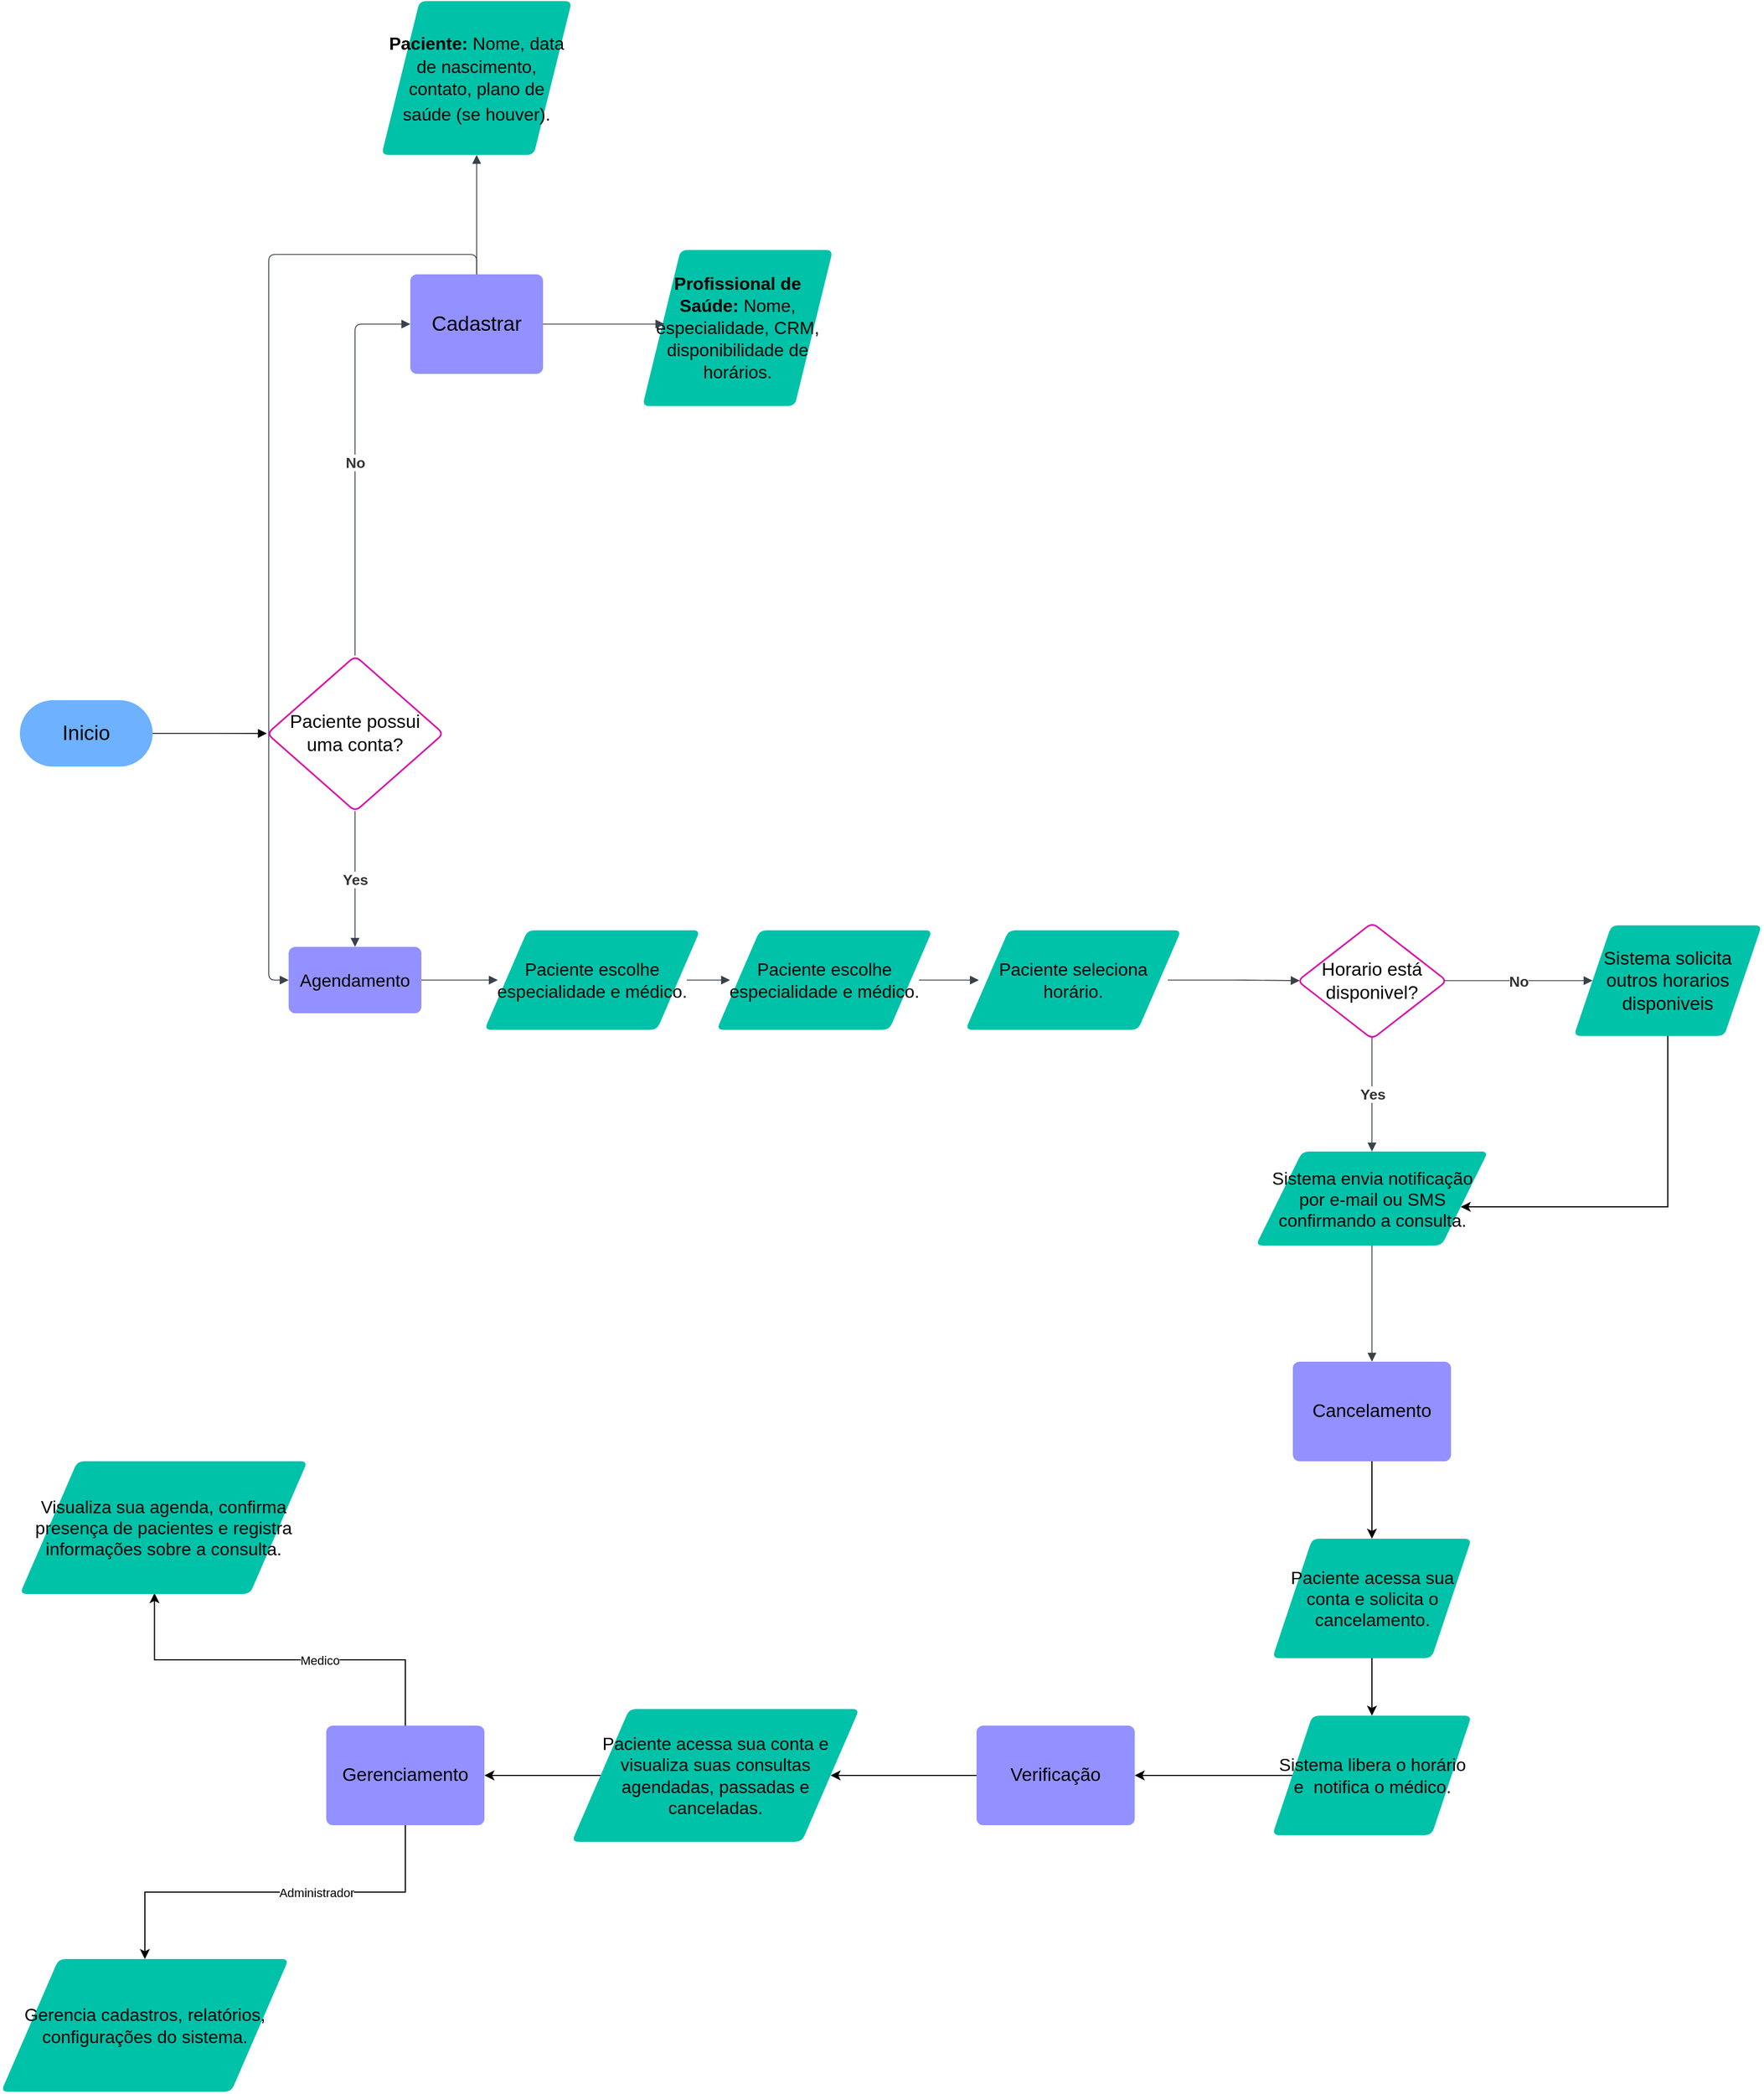 <mxfile version="24.7.12">
  <diagram id="kgpKYQtTHZ0yAKxKKP6v" name="Page-1">
    <mxGraphModel dx="1311" dy="2866" grid="1" gridSize="10" guides="1" tooltips="1" connect="1" arrows="1" fold="1" page="1" pageScale="1" pageWidth="850" pageHeight="1100" math="0" shadow="0">
      <root>
        <mxCell id="0" />
        <mxCell id="1" parent="0" />
        <mxCell id="YIZn3OgmK-Fc1lFr46rT-8" value="&lt;div style=&quot;display: flex; justify-content: center; text-align: center; align-items: baseline; font-size: 0; line-height: 1.25;margin-top: -2px;&quot;&gt;&lt;span&gt;&lt;span style=&quot;font-size:18.5px;font-family: Helvetica;&quot;&gt; &lt;/span&gt;&lt;span style=&quot;font-size:16px;font-weight: bold;font-family: Helvetica;&quot;&gt;Paciente:&lt;/span&gt;&lt;span style=&quot;font-size:16px;font-family: Helvetica;&quot;&gt; Nome, data de nascimento, contato, plano de saúde (se houver).&lt;/span&gt;&lt;span style=&quot;font-size:18.5px;font-family: Helvetica;&quot;&gt; &lt;/span&gt;&lt;/span&gt;&lt;/div&gt;" style="html=1;overflow=block;blockSpacing=1;whiteSpace=wrap;shape=parallelogram;perimeter=parallelogramPerimeter;anchorPointDirection=0;fontSize=13;fontFamily=Helvetica;spacing=3.8;strokeOpacity=0;fillOpacity=100;rounded=1;absoluteArcSize=1;arcSize=12;fillColor=#00c2a8;strokeWidth=0.8;lucidId=QQI_pbLYlIJx;" vertex="1" parent="1">
          <mxGeometry x="372" y="-1230" width="172" height="139" as="geometry" />
        </mxCell>
        <mxCell id="YIZn3OgmK-Fc1lFr46rT-9" value="Cadastrar" style="html=1;overflow=block;blockSpacing=1;whiteSpace=wrap;fontSize=18.5;fontFamily=Helvetica;spacing=3.8;strokeOpacity=0;fillOpacity=100;rounded=1;absoluteArcSize=1;arcSize=12;fillColor=#9391ff;strokeWidth=0.8;lucidId=QQI_IPzIiCOo;" vertex="1" parent="1">
          <mxGeometry x="398" y="-983" width="120" height="90" as="geometry" />
        </mxCell>
        <mxCell id="YIZn3OgmK-Fc1lFr46rT-10" value="Inicio" style="html=1;overflow=block;blockSpacing=1;whiteSpace=wrap;rounded=1;arcSize=50;fontSize=18.5;fontFamily=Helvetica;spacing=3.8;strokeOpacity=0;fillOpacity=100;fillColor=#6db1ff;strokeWidth=0.8;lucidId=QQI_TQkChOIm;" vertex="1" parent="1">
          <mxGeometry x="45" y="-598" width="120" height="60" as="geometry" />
        </mxCell>
        <mxCell id="YIZn3OgmK-Fc1lFr46rT-12" value="" style="html=1;jettySize=18;whiteSpace=wrap;fontSize=13;strokeOpacity=100;strokeWidth=0.8;rounded=1;arcSize=12;edgeStyle=orthogonalEdgeStyle;startArrow=none;endArrow=block;endFill=1;exitX=1;exitY=0.5;exitPerimeter=0;lucidId=M2I_8~3_aaZc;" edge="1" parent="1" source="YIZn3OgmK-Fc1lFr46rT-10" target="YIZn3OgmK-Fc1lFr46rT-57">
          <mxGeometry width="100" height="100" relative="1" as="geometry">
            <Array as="points" />
            <mxPoint x="280" y="-567" as="targetPoint" />
          </mxGeometry>
        </mxCell>
        <mxCell id="YIZn3OgmK-Fc1lFr46rT-13" value="&lt;div style=&quot;display: flex; justify-content: center; text-align: center; align-items: baseline; font-size: 0; line-height: 1.25;margin-top: -2px;&quot;&gt;&lt;span&gt;&lt;span style=&quot;font-size:16px;font-weight: bold;font-family: Helvetica;&quot;&gt;Profissional de Saúde:&lt;/span&gt;&lt;span style=&quot;font-size:16px;font-family: Helvetica;&quot;&gt; Nome, especialidade, CRM, disponibilidade de horários.&lt;/span&gt;&lt;/span&gt;&lt;/div&gt;" style="html=1;overflow=block;blockSpacing=1;whiteSpace=wrap;shape=parallelogram;perimeter=parallelogramPerimeter;anchorPointDirection=0;fontSize=13;fontFamily=Helvetica;spacing=3.8;strokeOpacity=0;fillOpacity=100;rounded=1;absoluteArcSize=1;arcSize=12;fillColor=#00c2a8;strokeWidth=0.8;lucidId=VbJ_eVQJ_TcY;" vertex="1" parent="1">
          <mxGeometry x="608" y="-1005" width="172" height="141" as="geometry" />
        </mxCell>
        <mxCell id="YIZn3OgmK-Fc1lFr46rT-14" value="" style="html=1;jettySize=18;whiteSpace=wrap;fontSize=13.3;fontColor=#333333;fontStyle=1;strokeColor=#3a414a;strokeOpacity=100;strokeWidth=0.8;rounded=1;arcSize=12;edgeStyle=orthogonalEdgeStyle;startArrow=none;endArrow=block;endFill=1;exitX=0.5;exitY=1;lucidId=HfJ_jg~cBg-F;exitDx=0;exitDy=0;" edge="1" parent="1" source="YIZn3OgmK-Fc1lFr46rT-57">
          <mxGeometry width="100" height="100" relative="1" as="geometry">
            <Array as="points" />
            <mxPoint x="348" y="-375" as="targetPoint" />
            <mxPoint x="348.5" y="-506.5" as="sourcePoint" />
          </mxGeometry>
        </mxCell>
        <mxCell id="YIZn3OgmK-Fc1lFr46rT-15" value="Yes" style="text;html=1;resizable=0;labelBackgroundColor=default;align=center;verticalAlign=middle;fontStyle=1;fontColor=#333333;fontSize=13.3;" vertex="1" parent="YIZn3OgmK-Fc1lFr46rT-14">
          <mxGeometry relative="1" as="geometry" />
        </mxCell>
        <mxCell id="YIZn3OgmK-Fc1lFr46rT-16" value="Agendamento" style="html=1;overflow=block;blockSpacing=1;whiteSpace=wrap;fontSize=16;fontFamily=Helvetica;spacing=3.8;strokeOpacity=0;fillOpacity=100;rounded=1;absoluteArcSize=1;arcSize=12;fillColor=#9391ff;strokeWidth=0.8;lucidId=WgJ_OmT9v-VH;" vertex="1" parent="1">
          <mxGeometry x="288" y="-375" width="120" height="60" as="geometry" />
        </mxCell>
        <mxCell id="YIZn3OgmK-Fc1lFr46rT-17" value="" style="html=1;jettySize=18;whiteSpace=wrap;fontSize=13;strokeColor=#3a414a;strokeOpacity=100;strokeWidth=0.8;rounded=1;arcSize=12;edgeStyle=orthogonalEdgeStyle;startArrow=none;endArrow=block;endFill=1;exitX=1;exitY=0.5;exitPerimeter=0;entryX=0.062;entryY=0.5;entryPerimeter=0;lucidId=jkJ_B18swH-g;" edge="1" parent="1" source="YIZn3OgmK-Fc1lFr46rT-16" target="YIZn3OgmK-Fc1lFr46rT-18">
          <mxGeometry width="100" height="100" relative="1" as="geometry">
            <Array as="points" />
          </mxGeometry>
        </mxCell>
        <mxCell id="YIZn3OgmK-Fc1lFr46rT-18" value="Paciente escolhe especialidade e médico." style="html=1;overflow=block;blockSpacing=1;whiteSpace=wrap;shape=parallelogram;perimeter=parallelogramPerimeter;anchorPointDirection=0;fontSize=16;fontColor=default;spacing=3.8;strokeOpacity=0;fillOpacity=100;rounded=1;absoluteArcSize=1;arcSize=12;fillColor=#00c2a8;strokeWidth=0.8;lucidId=EkJ_7SGfC_O8;" vertex="1" parent="1">
          <mxGeometry x="465" y="-390" width="195" height="90" as="geometry" />
        </mxCell>
        <mxCell id="YIZn3OgmK-Fc1lFr46rT-19" value="" style="html=1;jettySize=18;whiteSpace=wrap;fontSize=13;strokeColor=#3a414a;strokeOpacity=100;strokeWidth=0.8;rounded=1;arcSize=12;edgeStyle=orthogonalEdgeStyle;startArrow=none;endArrow=block;endFill=1;exitX=1;exitY=0.5;exitPerimeter=0;entryX=0.115;entryY=0.475;entryPerimeter=0;lucidId=FpJ_L1yaipvq;" edge="1" parent="1" source="YIZn3OgmK-Fc1lFr46rT-9" target="YIZn3OgmK-Fc1lFr46rT-13">
          <mxGeometry width="100" height="100" relative="1" as="geometry">
            <Array as="points" />
          </mxGeometry>
        </mxCell>
        <mxCell id="YIZn3OgmK-Fc1lFr46rT-20" value="" style="html=1;jettySize=18;whiteSpace=wrap;fontSize=13;strokeColor=#3a414a;strokeOpacity=100;strokeWidth=0.8;rounded=1;arcSize=12;edgeStyle=orthogonalEdgeStyle;startArrow=none;endArrow=block;endFill=1;exitX=0.5;exitY=0;exitPerimeter=0;entryX=0;entryY=0.5;entryPerimeter=0;lucidId=prJ_A45VfQpZ;" edge="1" parent="1" source="YIZn3OgmK-Fc1lFr46rT-9" target="YIZn3OgmK-Fc1lFr46rT-16">
          <mxGeometry width="100" height="100" relative="1" as="geometry">
            <Array as="points" />
          </mxGeometry>
        </mxCell>
        <mxCell id="YIZn3OgmK-Fc1lFr46rT-21" value="Paciente escolhe especialidade e médico." style="html=1;overflow=block;blockSpacing=1;whiteSpace=wrap;shape=parallelogram;perimeter=parallelogramPerimeter;anchorPointDirection=0;fontSize=16;spacing=3.8;strokeOpacity=0;fillOpacity=100;rounded=1;absoluteArcSize=1;arcSize=12;fillColor=#00c2a8;strokeWidth=0.8;lucidId=OsJ_163GYdNo;" vertex="1" parent="1">
          <mxGeometry x="675" y="-390" width="195" height="90" as="geometry" />
        </mxCell>
        <mxCell id="YIZn3OgmK-Fc1lFr46rT-22" value="" style="html=1;jettySize=18;whiteSpace=wrap;fontSize=13.3;fontColor=#333333;fontStyle=1;strokeColor=#3a414a;strokeOpacity=100;strokeWidth=0.8;rounded=1;arcSize=12;edgeStyle=orthogonalEdgeStyle;startArrow=none;endArrow=block;endFill=1;exitX=0.5;exitY=0;entryX=0;entryY=0.5;entryPerimeter=0;lucidId=3tJ_Wr6hLbdY;exitDx=0;exitDy=0;" edge="1" parent="1" source="YIZn3OgmK-Fc1lFr46rT-57" target="YIZn3OgmK-Fc1lFr46rT-9">
          <mxGeometry width="100" height="100" relative="1" as="geometry">
            <Array as="points" />
            <mxPoint x="348.5" y="-628.5" as="sourcePoint" />
          </mxGeometry>
        </mxCell>
        <mxCell id="YIZn3OgmK-Fc1lFr46rT-23" value="No" style="text;html=1;resizable=0;labelBackgroundColor=default;align=center;verticalAlign=middle;fontStyle=1;fontColor=#333333;fontSize=13.3;" vertex="1" parent="YIZn3OgmK-Fc1lFr46rT-22">
          <mxGeometry relative="1" as="geometry" />
        </mxCell>
        <mxCell id="YIZn3OgmK-Fc1lFr46rT-24" value="" style="html=1;jettySize=18;whiteSpace=wrap;fontSize=13;strokeColor=#3a414a;strokeOpacity=100;strokeWidth=0.8;rounded=1;arcSize=12;edgeStyle=orthogonalEdgeStyle;startArrow=none;endArrow=block;endFill=1;exitX=0.5;exitY=0;exitPerimeter=0;entryX=0.5;entryY=1;entryPerimeter=0;lucidId=quJ_~4nU6OxI;" edge="1" parent="1" source="YIZn3OgmK-Fc1lFr46rT-9" target="YIZn3OgmK-Fc1lFr46rT-8">
          <mxGeometry width="100" height="100" relative="1" as="geometry">
            <Array as="points" />
          </mxGeometry>
        </mxCell>
        <mxCell id="YIZn3OgmK-Fc1lFr46rT-25" value="" style="html=1;jettySize=18;whiteSpace=wrap;fontSize=13;strokeColor=#3a414a;strokeOpacity=100;strokeWidth=0.8;rounded=1;arcSize=12;edgeStyle=orthogonalEdgeStyle;startArrow=none;endArrow=block;endFill=1;exitX=0.938;exitY=0.5;exitPerimeter=0;entryX=0.062;entryY=0.5;entryPerimeter=0;lucidId=UuJ_Hll9U-qZ;" edge="1" parent="1" source="YIZn3OgmK-Fc1lFr46rT-18" target="YIZn3OgmK-Fc1lFr46rT-21">
          <mxGeometry width="100" height="100" relative="1" as="geometry">
            <Array as="points" />
          </mxGeometry>
        </mxCell>
        <mxCell id="YIZn3OgmK-Fc1lFr46rT-26" value="" style="html=1;jettySize=18;whiteSpace=wrap;fontSize=13;strokeColor=#3a414a;strokeOpacity=100;strokeWidth=0.8;rounded=1;arcSize=12;edgeStyle=orthogonalEdgeStyle;startArrow=none;endArrow=block;endFill=1;exitX=0.938;exitY=0.5;exitPerimeter=0;entryX=0.062;entryY=0.5;entryPerimeter=0;lucidId=0uJ_AKJRlGoW;" edge="1" parent="1" source="YIZn3OgmK-Fc1lFr46rT-21" target="YIZn3OgmK-Fc1lFr46rT-27">
          <mxGeometry width="100" height="100" relative="1" as="geometry">
            <Array as="points" />
          </mxGeometry>
        </mxCell>
        <mxCell id="YIZn3OgmK-Fc1lFr46rT-27" value="Paciente seleciona horário.    " style="html=1;overflow=block;blockSpacing=1;whiteSpace=wrap;shape=parallelogram;perimeter=parallelogramPerimeter;anchorPointDirection=0;fontSize=16;spacing=3.8;strokeOpacity=0;fillOpacity=100;rounded=1;absoluteArcSize=1;arcSize=12;fillColor=#00c2a8;strokeWidth=0.8;lucidId=0uJ_kOH82g5J;" vertex="1" parent="1">
          <mxGeometry x="900" y="-390" width="195" height="90" as="geometry" />
        </mxCell>
        <mxCell id="YIZn3OgmK-Fc1lFr46rT-28" value="Horario está disponivel?" style="html=1;overflow=block;blockSpacing=1;whiteSpace=wrap;rhombus;fontSize=16.7;spacing=3.8;strokeColor=#d916a8;strokeOpacity=100;fillOpacity=0;rounded=1;absoluteArcSize=1;arcSize=12;fillColor=#000000;strokeWidth=1.5;lucidId=DyJ_rzGWwYGw;" vertex="1" parent="1">
          <mxGeometry x="1200" y="-397" width="135" height="105" as="geometry" />
        </mxCell>
        <mxCell id="YIZn3OgmK-Fc1lFr46rT-29" value="" style="html=1;jettySize=18;whiteSpace=wrap;fontSize=13;strokeColor=#3a414a;strokeOpacity=100;strokeWidth=0.8;rounded=1;arcSize=12;edgeStyle=orthogonalEdgeStyle;startArrow=none;endArrow=block;endFill=1;exitX=0.938;exitY=0.5;exitPerimeter=0;entryX=0.016;entryY=0.5;entryPerimeter=0;lucidId=YyJ_zF9gCQRK;" edge="1" parent="1" source="YIZn3OgmK-Fc1lFr46rT-27" target="YIZn3OgmK-Fc1lFr46rT-28">
          <mxGeometry width="100" height="100" relative="1" as="geometry">
            <Array as="points" />
          </mxGeometry>
        </mxCell>
        <mxCell id="YIZn3OgmK-Fc1lFr46rT-30" value="" style="html=1;jettySize=18;whiteSpace=wrap;fontSize=13.3;fontColor=#333333;fontStyle=1;strokeColor=#3a414a;strokeOpacity=100;strokeWidth=0.8;rounded=1;arcSize=12;edgeStyle=orthogonalEdgeStyle;startArrow=none;endArrow=block;endFill=1;exitX=0.5;exitY=0.988;exitPerimeter=0;lucidId=4zJ_9_pGZEbC;entryX=0.5;entryY=0;entryDx=0;entryDy=0;" edge="1" parent="1" source="YIZn3OgmK-Fc1lFr46rT-28" target="YIZn3OgmK-Fc1lFr46rT-32">
          <mxGeometry width="100" height="100" relative="1" as="geometry">
            <Array as="points" />
            <mxPoint x="1268" y="-195" as="targetPoint" />
          </mxGeometry>
        </mxCell>
        <mxCell id="YIZn3OgmK-Fc1lFr46rT-31" value="Yes" style="text;html=1;resizable=0;labelBackgroundColor=default;align=center;verticalAlign=middle;fontStyle=1;fontColor=#333333;fontSize=13.3;" vertex="1" parent="YIZn3OgmK-Fc1lFr46rT-30">
          <mxGeometry relative="1" as="geometry" />
        </mxCell>
        <mxCell id="YIZn3OgmK-Fc1lFr46rT-32" value="Sistema envia notificação por e-mail ou SMS confirmando a consulta." style="html=1;overflow=block;blockSpacing=1;whiteSpace=wrap;shape=parallelogram;perimeter=parallelogramPerimeter;anchorPointDirection=0;fontSize=16;spacing=3.8;strokeOpacity=0;fillOpacity=100;rounded=1;absoluteArcSize=1;arcSize=12;fillColor=#00c2a8;strokeWidth=0.8;lucidId=PAJ_E-d_Suj7;align=center;" vertex="1" parent="1">
          <mxGeometry x="1162.5" y="-190" width="210" height="85" as="geometry" />
        </mxCell>
        <mxCell id="YIZn3OgmK-Fc1lFr46rT-33" value="" style="html=1;jettySize=18;whiteSpace=wrap;fontSize=13.3;fontColor=#333333;fontStyle=1;strokeColor=#3a414a;strokeOpacity=100;strokeWidth=0.8;rounded=1;arcSize=12;edgeStyle=orthogonalEdgeStyle;startArrow=none;endArrow=block;endFill=1;exitX=0.984;exitY=0.5;exitPerimeter=0;lucidId=gGJ_axX_6smn;" edge="1" parent="1" source="YIZn3OgmK-Fc1lFr46rT-28" target="YIZn3OgmK-Fc1lFr46rT-35">
          <mxGeometry width="100" height="100" relative="1" as="geometry">
            <Array as="points" />
          </mxGeometry>
        </mxCell>
        <mxCell id="YIZn3OgmK-Fc1lFr46rT-34" value="No" style="text;html=1;resizable=0;labelBackgroundColor=default;align=center;verticalAlign=middle;fontStyle=1;fontColor=#333333;fontSize=13.3;" vertex="1" parent="YIZn3OgmK-Fc1lFr46rT-33">
          <mxGeometry relative="1" as="geometry" />
        </mxCell>
        <mxCell id="YIZn3OgmK-Fc1lFr46rT-52" style="edgeStyle=orthogonalEdgeStyle;rounded=0;orthogonalLoop=1;jettySize=auto;html=1;" edge="1" parent="1" source="YIZn3OgmK-Fc1lFr46rT-35" target="YIZn3OgmK-Fc1lFr46rT-32">
          <mxGeometry relative="1" as="geometry">
            <mxPoint x="1490" y="-140" as="targetPoint" />
            <Array as="points">
              <mxPoint x="1535" y="-140" />
            </Array>
          </mxGeometry>
        </mxCell>
        <mxCell id="YIZn3OgmK-Fc1lFr46rT-35" value="Sistema solicita outros horarios disponiveis" style="html=1;overflow=block;blockSpacing=1;whiteSpace=wrap;shape=parallelogram;perimeter=parallelogramPerimeter;anchorPointDirection=0;fontSize=16.7;fontColor=default;spacing=3.8;strokeOpacity=0;fillOpacity=100;rounded=1;absoluteArcSize=1;arcSize=12;fillColor=#00c2a8;strokeWidth=0.8;lucidId=jGJ_lGAf3IDa;" vertex="1" parent="1">
          <mxGeometry x="1450" y="-394.5" width="170" height="100" as="geometry" />
        </mxCell>
        <mxCell id="YIZn3OgmK-Fc1lFr46rT-36" value="" style="html=1;jettySize=18;whiteSpace=wrap;fontSize=13;strokeColor=#3a414a;strokeOpacity=100;strokeWidth=0.8;rounded=1;arcSize=12;edgeStyle=orthogonalEdgeStyle;startArrow=none;endArrow=block;endFill=1;exitX=0.5;exitY=1;exitPerimeter=0;entryX=0.5;entryY=0;entryPerimeter=0;lucidId=rJJ_5ob82Y1e;" edge="1" parent="1" source="YIZn3OgmK-Fc1lFr46rT-32" target="YIZn3OgmK-Fc1lFr46rT-37">
          <mxGeometry width="100" height="100" relative="1" as="geometry">
            <Array as="points" />
          </mxGeometry>
        </mxCell>
        <mxCell id="YIZn3OgmK-Fc1lFr46rT-45" style="edgeStyle=orthogonalEdgeStyle;rounded=0;orthogonalLoop=1;jettySize=auto;html=1;" edge="1" parent="1" source="YIZn3OgmK-Fc1lFr46rT-37" target="YIZn3OgmK-Fc1lFr46rT-39">
          <mxGeometry relative="1" as="geometry" />
        </mxCell>
        <mxCell id="YIZn3OgmK-Fc1lFr46rT-37" value="Cancelamento" style="html=1;overflow=block;blockSpacing=1;whiteSpace=wrap;fontSize=16.7;fontColor=default;spacing=9;strokeOpacity=0;fillOpacity=100;rounded=1;absoluteArcSize=1;arcSize=12;fillColor=#9391ff;strokeWidth=0.8;lucidId=uJJ_8ado.Bnw;" vertex="1" parent="1">
          <mxGeometry x="1196" width="143" height="90" as="geometry" />
        </mxCell>
        <mxCell id="YIZn3OgmK-Fc1lFr46rT-44" value="" style="edgeStyle=orthogonalEdgeStyle;rounded=0;orthogonalLoop=1;jettySize=auto;html=1;" edge="1" parent="1" source="YIZn3OgmK-Fc1lFr46rT-39" target="YIZn3OgmK-Fc1lFr46rT-43">
          <mxGeometry relative="1" as="geometry" />
        </mxCell>
        <mxCell id="YIZn3OgmK-Fc1lFr46rT-39" value="Paciente acessa sua conta e solicita o cancelamento." style="html=1;overflow=block;blockSpacing=1;whiteSpace=wrap;shape=parallelogram;perimeter=parallelogramPerimeter;anchorPointDirection=0;fontSize=16;fontColor=default;spacing=3.8;strokeOpacity=0;fillOpacity=100;rounded=1;absoluteArcSize=1;arcSize=12;fillColor=#00c2a8;strokeWidth=0.8;lucidId=hKJ_4CayDnIb;" vertex="1" parent="1">
          <mxGeometry x="1177.5" y="160" width="180" height="108" as="geometry" />
        </mxCell>
        <mxCell id="YIZn3OgmK-Fc1lFr46rT-59" style="edgeStyle=orthogonalEdgeStyle;rounded=0;orthogonalLoop=1;jettySize=auto;html=1;entryX=1;entryY=0.5;entryDx=0;entryDy=0;" edge="1" parent="1" source="YIZn3OgmK-Fc1lFr46rT-43" target="YIZn3OgmK-Fc1lFr46rT-55">
          <mxGeometry relative="1" as="geometry" />
        </mxCell>
        <mxCell id="YIZn3OgmK-Fc1lFr46rT-43" value="Sistema libera o horário e&amp;nbsp; notifica o médico." style="html=1;overflow=block;blockSpacing=1;whiteSpace=wrap;shape=parallelogram;perimeter=parallelogramPerimeter;anchorPointDirection=0;fontSize=16;fontColor=default;spacing=3.8;strokeOpacity=0;fillOpacity=100;rounded=1;absoluteArcSize=1;arcSize=12;fillColor=#00c2a8;strokeWidth=0.8;lucidId=hKJ_4CayDnIb;" vertex="1" parent="1">
          <mxGeometry x="1177.5" y="320" width="180" height="108" as="geometry" />
        </mxCell>
        <mxCell id="YIZn3OgmK-Fc1lFr46rT-64" style="edgeStyle=orthogonalEdgeStyle;rounded=0;orthogonalLoop=1;jettySize=auto;html=1;exitX=0;exitY=0.5;exitDx=0;exitDy=0;" edge="1" parent="1" source="YIZn3OgmK-Fc1lFr46rT-55" target="YIZn3OgmK-Fc1lFr46rT-62">
          <mxGeometry relative="1" as="geometry" />
        </mxCell>
        <mxCell id="YIZn3OgmK-Fc1lFr46rT-55" value="Verificação" style="html=1;overflow=block;blockSpacing=1;whiteSpace=wrap;fontSize=16.7;fontColor=default;spacing=9;strokeOpacity=0;fillOpacity=100;rounded=1;absoluteArcSize=1;arcSize=12;fillColor=#9391ff;strokeWidth=0.8;lucidId=uJJ_8ado.Bnw;" vertex="1" parent="1">
          <mxGeometry x="910" y="329" width="143" height="90" as="geometry" />
        </mxCell>
        <mxCell id="YIZn3OgmK-Fc1lFr46rT-57" value="Paciente possui uma conta?" style="html=1;overflow=block;blockSpacing=1;whiteSpace=wrap;rhombus;fontSize=16.7;spacing=3.8;strokeColor=#d916a8;strokeOpacity=100;fillOpacity=0;rounded=1;absoluteArcSize=1;arcSize=12;fillColor=#000000;strokeWidth=1.5;lucidId=DyJ_rzGWwYGw;" vertex="1" parent="1">
          <mxGeometry x="268.25" y="-638.25" width="159.5" height="140.5" as="geometry" />
        </mxCell>
        <mxCell id="YIZn3OgmK-Fc1lFr46rT-67" style="edgeStyle=orthogonalEdgeStyle;rounded=0;orthogonalLoop=1;jettySize=auto;html=1;exitX=0;exitY=0.5;exitDx=0;exitDy=0;entryX=1;entryY=0.5;entryDx=0;entryDy=0;" edge="1" parent="1" source="YIZn3OgmK-Fc1lFr46rT-62" target="YIZn3OgmK-Fc1lFr46rT-65">
          <mxGeometry relative="1" as="geometry" />
        </mxCell>
        <mxCell id="YIZn3OgmK-Fc1lFr46rT-62" value="Paciente acessa sua conta e visualiza suas consultas agendadas, passadas e canceladas." style="html=1;overflow=block;blockSpacing=1;whiteSpace=wrap;shape=parallelogram;perimeter=parallelogramPerimeter;anchorPointDirection=0;fontSize=16;fontColor=default;spacing=3.8;strokeOpacity=0;fillOpacity=100;rounded=1;absoluteArcSize=1;arcSize=12;fillColor=#00c2a8;strokeWidth=0.8;lucidId=hKJ_4CayDnIb;" vertex="1" parent="1">
          <mxGeometry x="544" y="314" width="260" height="120" as="geometry" />
        </mxCell>
        <mxCell id="YIZn3OgmK-Fc1lFr46rT-78" style="edgeStyle=orthogonalEdgeStyle;rounded=0;orthogonalLoop=1;jettySize=auto;html=1;exitX=0.5;exitY=0;exitDx=0;exitDy=0;entryX=0.468;entryY=0.994;entryDx=0;entryDy=0;entryPerimeter=0;" edge="1" parent="1" source="YIZn3OgmK-Fc1lFr46rT-65" target="YIZn3OgmK-Fc1lFr46rT-80">
          <mxGeometry relative="1" as="geometry">
            <mxPoint x="394" y="240" as="targetPoint" />
            <mxPoint x="372" y="268" as="sourcePoint" />
          </mxGeometry>
        </mxCell>
        <mxCell id="YIZn3OgmK-Fc1lFr46rT-79" value="Medico" style="edgeLabel;html=1;align=center;verticalAlign=middle;resizable=0;points=[];" vertex="1" connectable="0" parent="YIZn3OgmK-Fc1lFr46rT-78">
          <mxGeometry x="-0.2" y="1" relative="1" as="geometry">
            <mxPoint x="1" y="-1" as="offset" />
          </mxGeometry>
        </mxCell>
        <mxCell id="YIZn3OgmK-Fc1lFr46rT-65" value="Gerenciamento" style="html=1;overflow=block;blockSpacing=1;whiteSpace=wrap;fontSize=16.7;fontColor=default;spacing=9;strokeOpacity=0;fillOpacity=100;rounded=1;absoluteArcSize=1;arcSize=12;fillColor=#9391ff;strokeWidth=0.8;lucidId=uJJ_8ado.Bnw;" vertex="1" parent="1">
          <mxGeometry x="322" y="329" width="143" height="90" as="geometry" />
        </mxCell>
        <mxCell id="YIZn3OgmK-Fc1lFr46rT-80" value="Visualiza sua agenda, confirma presença de pacientes e registra informações sobre a consulta." style="html=1;overflow=block;blockSpacing=1;whiteSpace=wrap;shape=parallelogram;perimeter=parallelogramPerimeter;anchorPointDirection=0;fontSize=16;fontColor=default;spacing=3.8;strokeOpacity=0;fillOpacity=100;rounded=1;absoluteArcSize=1;arcSize=12;fillColor=#00c2a8;strokeWidth=0.8;lucidId=hKJ_4CayDnIb;" vertex="1" parent="1">
          <mxGeometry x="45" y="90" width="260" height="120" as="geometry" />
        </mxCell>
        <mxCell id="YIZn3OgmK-Fc1lFr46rT-82" style="edgeStyle=orthogonalEdgeStyle;rounded=0;orthogonalLoop=1;jettySize=auto;html=1;exitX=0.5;exitY=1;exitDx=0;exitDy=0;entryX=0.5;entryY=0;entryDx=0;entryDy=0;" edge="1" parent="1" target="YIZn3OgmK-Fc1lFr46rT-84" source="YIZn3OgmK-Fc1lFr46rT-65">
          <mxGeometry relative="1" as="geometry">
            <mxPoint x="404" y="250" as="targetPoint" />
            <mxPoint x="404" y="339" as="sourcePoint" />
          </mxGeometry>
        </mxCell>
        <mxCell id="YIZn3OgmK-Fc1lFr46rT-83" value="Administrador" style="edgeLabel;html=1;align=center;verticalAlign=middle;resizable=0;points=[];" vertex="1" connectable="0" parent="YIZn3OgmK-Fc1lFr46rT-82">
          <mxGeometry x="-0.2" y="1" relative="1" as="geometry">
            <mxPoint x="1" y="-1" as="offset" />
          </mxGeometry>
        </mxCell>
        <mxCell id="YIZn3OgmK-Fc1lFr46rT-84" value="Gerencia cadastros, relatórios, configurações do sistema." style="html=1;overflow=block;blockSpacing=1;whiteSpace=wrap;shape=parallelogram;perimeter=parallelogramPerimeter;anchorPointDirection=0;fontSize=16;fontColor=default;spacing=3.8;strokeOpacity=0;fillOpacity=100;rounded=1;absoluteArcSize=1;arcSize=12;fillColor=#00c2a8;strokeWidth=0.8;lucidId=hKJ_4CayDnIb;" vertex="1" parent="1">
          <mxGeometry x="28" y="540" width="260" height="120" as="geometry" />
        </mxCell>
      </root>
    </mxGraphModel>
  </diagram>
</mxfile>

